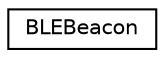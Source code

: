 digraph "Graphical Class Hierarchy"
{
  edge [fontname="Helvetica",fontsize="10",labelfontname="Helvetica",labelfontsize="10"];
  node [fontname="Helvetica",fontsize="10",shape=record];
  rankdir="LR";
  Node0 [label="BLEBeacon",height=0.2,width=0.4,color="black", fillcolor="white", style="filled",URL="$class_b_l_e_beacon.html",tooltip="Representation of a beacon. See: "];
}
